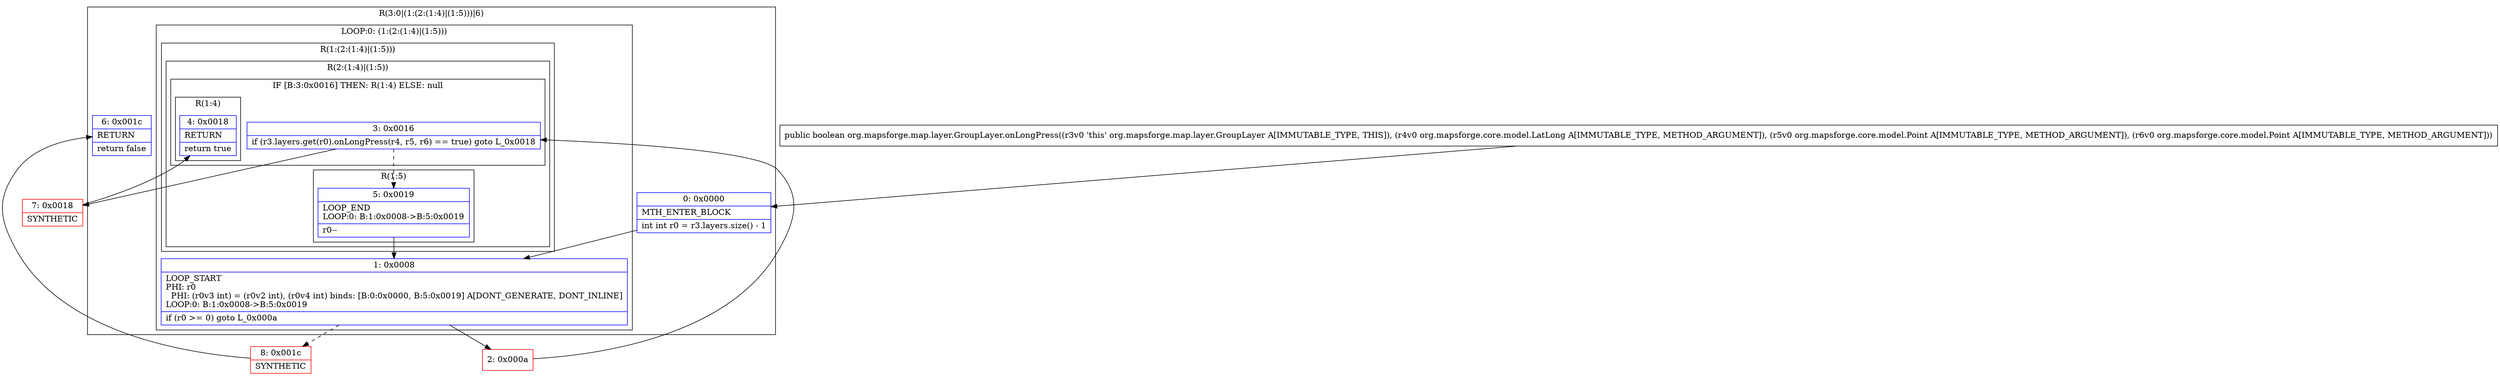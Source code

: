 digraph "CFG fororg.mapsforge.map.layer.GroupLayer.onLongPress(Lorg\/mapsforge\/core\/model\/LatLong;Lorg\/mapsforge\/core\/model\/Point;Lorg\/mapsforge\/core\/model\/Point;)Z" {
subgraph cluster_Region_618845630 {
label = "R(3:0|(1:(2:(1:4)|(1:5)))|6)";
node [shape=record,color=blue];
Node_0 [shape=record,label="{0\:\ 0x0000|MTH_ENTER_BLOCK\l|int int r0 = r3.layers.size() \- 1\l}"];
subgraph cluster_LoopRegion_668614973 {
label = "LOOP:0: (1:(2:(1:4)|(1:5)))";
node [shape=record,color=blue];
Node_1 [shape=record,label="{1\:\ 0x0008|LOOP_START\lPHI: r0 \l  PHI: (r0v3 int) = (r0v2 int), (r0v4 int) binds: [B:0:0x0000, B:5:0x0019] A[DONT_GENERATE, DONT_INLINE]\lLOOP:0: B:1:0x0008\-\>B:5:0x0019\l|if (r0 \>= 0) goto L_0x000a\l}"];
subgraph cluster_Region_1447281717 {
label = "R(1:(2:(1:4)|(1:5)))";
node [shape=record,color=blue];
subgraph cluster_Region_1448146917 {
label = "R(2:(1:4)|(1:5))";
node [shape=record,color=blue];
subgraph cluster_IfRegion_1195992493 {
label = "IF [B:3:0x0016] THEN: R(1:4) ELSE: null";
node [shape=record,color=blue];
Node_3 [shape=record,label="{3\:\ 0x0016|if (r3.layers.get(r0).onLongPress(r4, r5, r6) == true) goto L_0x0018\l}"];
subgraph cluster_Region_2069168658 {
label = "R(1:4)";
node [shape=record,color=blue];
Node_4 [shape=record,label="{4\:\ 0x0018|RETURN\l|return true\l}"];
}
}
subgraph cluster_Region_1166947529 {
label = "R(1:5)";
node [shape=record,color=blue];
Node_5 [shape=record,label="{5\:\ 0x0019|LOOP_END\lLOOP:0: B:1:0x0008\-\>B:5:0x0019\l|r0\-\-\l}"];
}
}
}
}
Node_6 [shape=record,label="{6\:\ 0x001c|RETURN\l|return false\l}"];
}
Node_2 [shape=record,color=red,label="{2\:\ 0x000a}"];
Node_7 [shape=record,color=red,label="{7\:\ 0x0018|SYNTHETIC\l}"];
Node_8 [shape=record,color=red,label="{8\:\ 0x001c|SYNTHETIC\l}"];
MethodNode[shape=record,label="{public boolean org.mapsforge.map.layer.GroupLayer.onLongPress((r3v0 'this' org.mapsforge.map.layer.GroupLayer A[IMMUTABLE_TYPE, THIS]), (r4v0 org.mapsforge.core.model.LatLong A[IMMUTABLE_TYPE, METHOD_ARGUMENT]), (r5v0 org.mapsforge.core.model.Point A[IMMUTABLE_TYPE, METHOD_ARGUMENT]), (r6v0 org.mapsforge.core.model.Point A[IMMUTABLE_TYPE, METHOD_ARGUMENT])) }"];
MethodNode -> Node_0;
Node_0 -> Node_1;
Node_1 -> Node_2;
Node_1 -> Node_8[style=dashed];
Node_3 -> Node_5[style=dashed];
Node_3 -> Node_7;
Node_5 -> Node_1;
Node_2 -> Node_3;
Node_7 -> Node_4;
Node_8 -> Node_6;
}

